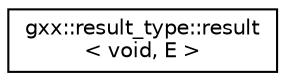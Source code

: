 digraph "Graphical Class Hierarchy"
{
  edge [fontname="Helvetica",fontsize="10",labelfontname="Helvetica",labelfontsize="10"];
  node [fontname="Helvetica",fontsize="10",shape=record];
  rankdir="LR";
  Node1 [label="gxx::result_type::result\l\< void, E \>",height=0.2,width=0.4,color="black", fillcolor="white", style="filled",URL="$structgxx_1_1result__type_1_1result_3_01void_00_01E_01_4.html"];
}
